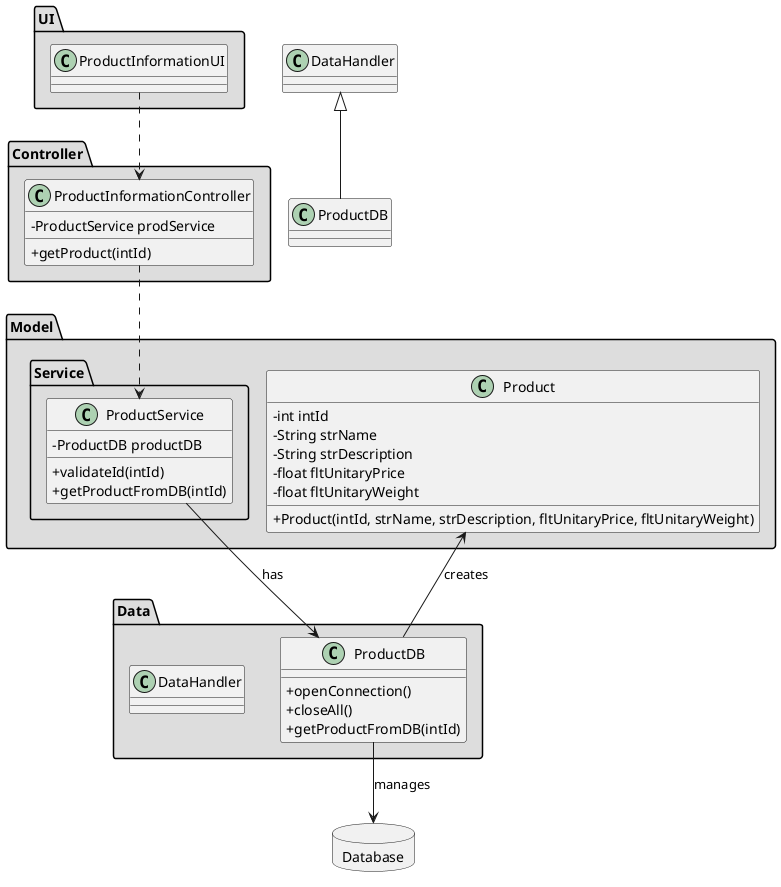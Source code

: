 @startuml
skinparam classAttributeIconSize 0
package "UI" #DDDDDD {
    class ProductInformationUI{
    }
}

package "Controller" #DDDDDD {
    class ProductInformationController {
        -ProductService prodService
        +getProduct(intId)
    }
}

package "Model" #DDDDDD {
    class Product {
        -int intId
        -String strName
        -String strDescription
        -float fltUnitaryPrice
        -float fltUnitaryWeight
        +Product(intId, strName, strDescription, fltUnitaryPrice, fltUnitaryWeight)
    }

    package "Service" #DDDDDD {
        class ProductService {
            -ProductDB productDB
            +validateId(intId)
            +getProductFromDB(intId)
        }
    }
}


package "Data" #DDDDDD {
    class ProductDB {
            +openConnection()
            +closeAll()
            +getProductFromDB(intId)
    }

    class DataHandler {
    }
}

database Database {

}

ProductInformationUI ..> ProductInformationController
ProductInformationController ..> ProductService
ProductService --> ProductDB : has
ProductDB --> Database: manages
ProductDB --> Product : creates
class ProductDB extends DataHandler
@enduml